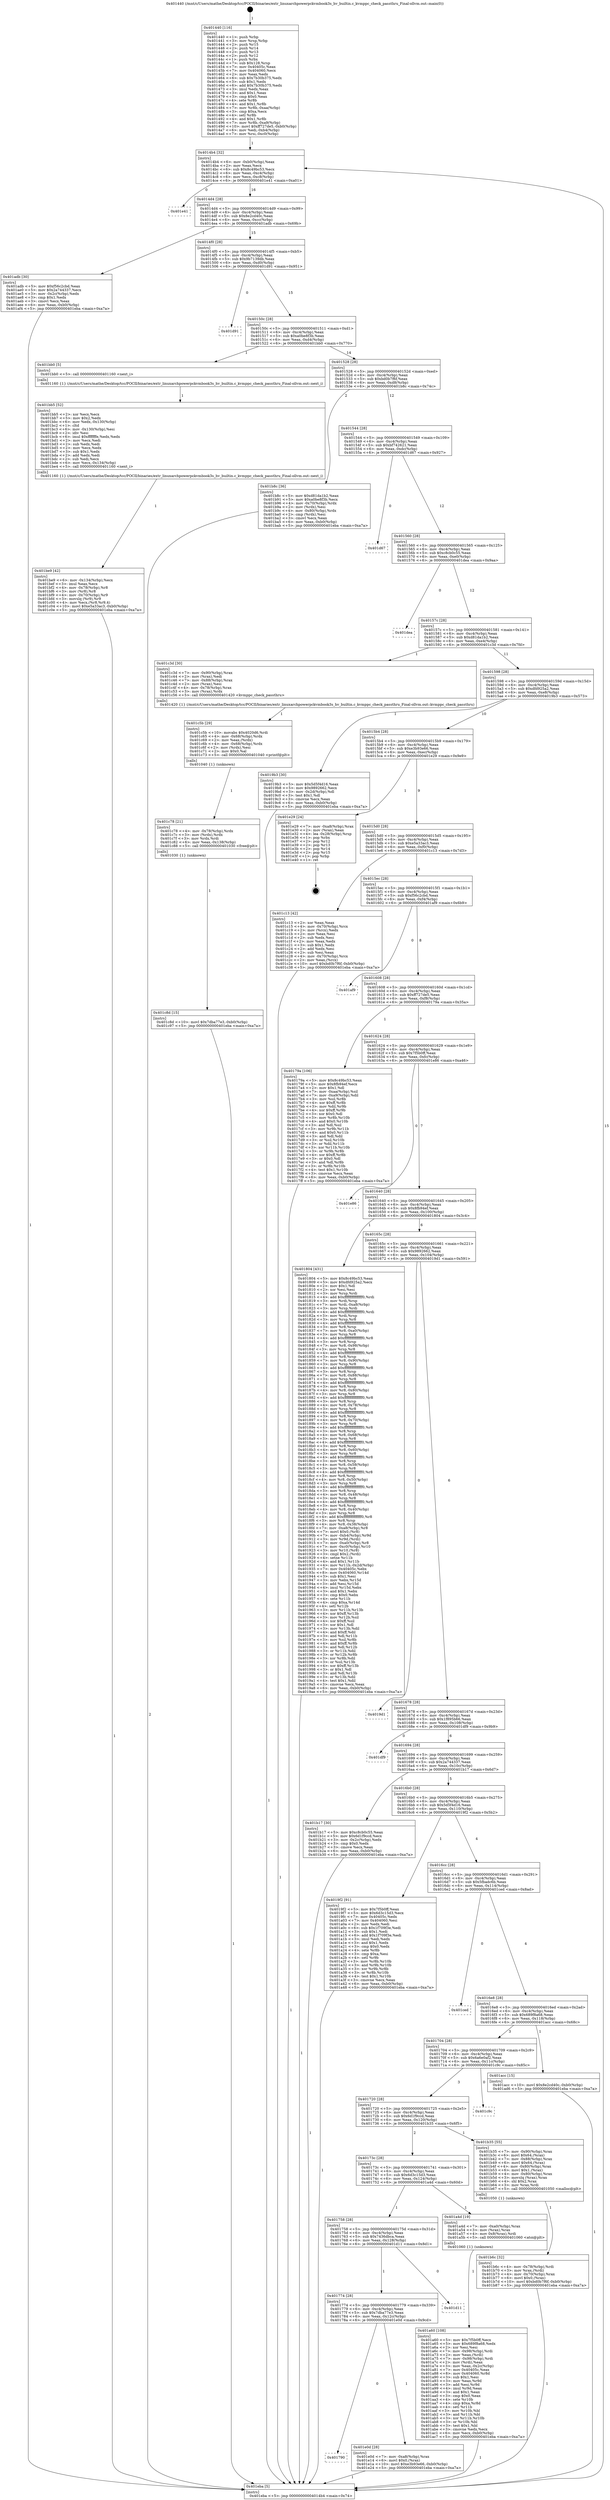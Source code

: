 digraph "0x401440" {
  label = "0x401440 (/mnt/c/Users/mathe/Desktop/tcc/POCII/binaries/extr_linuxarchpowerpckvmbook3s_hv_builtin.c_kvmppc_check_passthru_Final-ollvm.out::main(0))"
  labelloc = "t"
  node[shape=record]

  Entry [label="",width=0.3,height=0.3,shape=circle,fillcolor=black,style=filled]
  "0x4014b4" [label="{
     0x4014b4 [32]\l
     | [instrs]\l
     &nbsp;&nbsp;0x4014b4 \<+6\>: mov -0xb0(%rbp),%eax\l
     &nbsp;&nbsp;0x4014ba \<+2\>: mov %eax,%ecx\l
     &nbsp;&nbsp;0x4014bc \<+6\>: sub $0x8c49bc53,%ecx\l
     &nbsp;&nbsp;0x4014c2 \<+6\>: mov %eax,-0xc4(%rbp)\l
     &nbsp;&nbsp;0x4014c8 \<+6\>: mov %ecx,-0xc8(%rbp)\l
     &nbsp;&nbsp;0x4014ce \<+6\>: je 0000000000401e41 \<main+0xa01\>\l
  }"]
  "0x401e41" [label="{
     0x401e41\l
  }", style=dashed]
  "0x4014d4" [label="{
     0x4014d4 [28]\l
     | [instrs]\l
     &nbsp;&nbsp;0x4014d4 \<+5\>: jmp 00000000004014d9 \<main+0x99\>\l
     &nbsp;&nbsp;0x4014d9 \<+6\>: mov -0xc4(%rbp),%eax\l
     &nbsp;&nbsp;0x4014df \<+5\>: sub $0x8e2cd40c,%eax\l
     &nbsp;&nbsp;0x4014e4 \<+6\>: mov %eax,-0xcc(%rbp)\l
     &nbsp;&nbsp;0x4014ea \<+6\>: je 0000000000401adb \<main+0x69b\>\l
  }"]
  Exit [label="",width=0.3,height=0.3,shape=circle,fillcolor=black,style=filled,peripheries=2]
  "0x401adb" [label="{
     0x401adb [30]\l
     | [instrs]\l
     &nbsp;&nbsp;0x401adb \<+5\>: mov $0xf56c2cbd,%eax\l
     &nbsp;&nbsp;0x401ae0 \<+5\>: mov $0x2a744337,%ecx\l
     &nbsp;&nbsp;0x401ae5 \<+3\>: mov -0x2c(%rbp),%edx\l
     &nbsp;&nbsp;0x401ae8 \<+3\>: cmp $0x1,%edx\l
     &nbsp;&nbsp;0x401aeb \<+3\>: cmovl %ecx,%eax\l
     &nbsp;&nbsp;0x401aee \<+6\>: mov %eax,-0xb0(%rbp)\l
     &nbsp;&nbsp;0x401af4 \<+5\>: jmp 0000000000401eba \<main+0xa7a\>\l
  }"]
  "0x4014f0" [label="{
     0x4014f0 [28]\l
     | [instrs]\l
     &nbsp;&nbsp;0x4014f0 \<+5\>: jmp 00000000004014f5 \<main+0xb5\>\l
     &nbsp;&nbsp;0x4014f5 \<+6\>: mov -0xc4(%rbp),%eax\l
     &nbsp;&nbsp;0x4014fb \<+5\>: sub $0x9b7139db,%eax\l
     &nbsp;&nbsp;0x401500 \<+6\>: mov %eax,-0xd0(%rbp)\l
     &nbsp;&nbsp;0x401506 \<+6\>: je 0000000000401d91 \<main+0x951\>\l
  }"]
  "0x401790" [label="{
     0x401790\l
  }", style=dashed]
  "0x401d91" [label="{
     0x401d91\l
  }", style=dashed]
  "0x40150c" [label="{
     0x40150c [28]\l
     | [instrs]\l
     &nbsp;&nbsp;0x40150c \<+5\>: jmp 0000000000401511 \<main+0xd1\>\l
     &nbsp;&nbsp;0x401511 \<+6\>: mov -0xc4(%rbp),%eax\l
     &nbsp;&nbsp;0x401517 \<+5\>: sub $0xa0be8f3b,%eax\l
     &nbsp;&nbsp;0x40151c \<+6\>: mov %eax,-0xd4(%rbp)\l
     &nbsp;&nbsp;0x401522 \<+6\>: je 0000000000401bb0 \<main+0x770\>\l
  }"]
  "0x401e0d" [label="{
     0x401e0d [28]\l
     | [instrs]\l
     &nbsp;&nbsp;0x401e0d \<+7\>: mov -0xa8(%rbp),%rax\l
     &nbsp;&nbsp;0x401e14 \<+6\>: movl $0x0,(%rax)\l
     &nbsp;&nbsp;0x401e1a \<+10\>: movl $0xe3b93e66,-0xb0(%rbp)\l
     &nbsp;&nbsp;0x401e24 \<+5\>: jmp 0000000000401eba \<main+0xa7a\>\l
  }"]
  "0x401bb0" [label="{
     0x401bb0 [5]\l
     | [instrs]\l
     &nbsp;&nbsp;0x401bb0 \<+5\>: call 0000000000401160 \<next_i\>\l
     | [calls]\l
     &nbsp;&nbsp;0x401160 \{1\} (/mnt/c/Users/mathe/Desktop/tcc/POCII/binaries/extr_linuxarchpowerpckvmbook3s_hv_builtin.c_kvmppc_check_passthru_Final-ollvm.out::next_i)\l
  }"]
  "0x401528" [label="{
     0x401528 [28]\l
     | [instrs]\l
     &nbsp;&nbsp;0x401528 \<+5\>: jmp 000000000040152d \<main+0xed\>\l
     &nbsp;&nbsp;0x40152d \<+6\>: mov -0xc4(%rbp),%eax\l
     &nbsp;&nbsp;0x401533 \<+5\>: sub $0xbd0b7f6f,%eax\l
     &nbsp;&nbsp;0x401538 \<+6\>: mov %eax,-0xd8(%rbp)\l
     &nbsp;&nbsp;0x40153e \<+6\>: je 0000000000401b8c \<main+0x74c\>\l
  }"]
  "0x401774" [label="{
     0x401774 [28]\l
     | [instrs]\l
     &nbsp;&nbsp;0x401774 \<+5\>: jmp 0000000000401779 \<main+0x339\>\l
     &nbsp;&nbsp;0x401779 \<+6\>: mov -0xc4(%rbp),%eax\l
     &nbsp;&nbsp;0x40177f \<+5\>: sub $0x7dba77e3,%eax\l
     &nbsp;&nbsp;0x401784 \<+6\>: mov %eax,-0x12c(%rbp)\l
     &nbsp;&nbsp;0x40178a \<+6\>: je 0000000000401e0d \<main+0x9cd\>\l
  }"]
  "0x401b8c" [label="{
     0x401b8c [36]\l
     | [instrs]\l
     &nbsp;&nbsp;0x401b8c \<+5\>: mov $0xd81da1b2,%eax\l
     &nbsp;&nbsp;0x401b91 \<+5\>: mov $0xa0be8f3b,%ecx\l
     &nbsp;&nbsp;0x401b96 \<+4\>: mov -0x70(%rbp),%rdx\l
     &nbsp;&nbsp;0x401b9a \<+2\>: mov (%rdx),%esi\l
     &nbsp;&nbsp;0x401b9c \<+4\>: mov -0x80(%rbp),%rdx\l
     &nbsp;&nbsp;0x401ba0 \<+2\>: cmp (%rdx),%esi\l
     &nbsp;&nbsp;0x401ba2 \<+3\>: cmovl %ecx,%eax\l
     &nbsp;&nbsp;0x401ba5 \<+6\>: mov %eax,-0xb0(%rbp)\l
     &nbsp;&nbsp;0x401bab \<+5\>: jmp 0000000000401eba \<main+0xa7a\>\l
  }"]
  "0x401544" [label="{
     0x401544 [28]\l
     | [instrs]\l
     &nbsp;&nbsp;0x401544 \<+5\>: jmp 0000000000401549 \<main+0x109\>\l
     &nbsp;&nbsp;0x401549 \<+6\>: mov -0xc4(%rbp),%eax\l
     &nbsp;&nbsp;0x40154f \<+5\>: sub $0xbf742621,%eax\l
     &nbsp;&nbsp;0x401554 \<+6\>: mov %eax,-0xdc(%rbp)\l
     &nbsp;&nbsp;0x40155a \<+6\>: je 0000000000401d67 \<main+0x927\>\l
  }"]
  "0x401d11" [label="{
     0x401d11\l
  }", style=dashed]
  "0x401d67" [label="{
     0x401d67\l
  }", style=dashed]
  "0x401560" [label="{
     0x401560 [28]\l
     | [instrs]\l
     &nbsp;&nbsp;0x401560 \<+5\>: jmp 0000000000401565 \<main+0x125\>\l
     &nbsp;&nbsp;0x401565 \<+6\>: mov -0xc4(%rbp),%eax\l
     &nbsp;&nbsp;0x40156b \<+5\>: sub $0xc8cb0c55,%eax\l
     &nbsp;&nbsp;0x401570 \<+6\>: mov %eax,-0xe0(%rbp)\l
     &nbsp;&nbsp;0x401576 \<+6\>: je 0000000000401dea \<main+0x9aa\>\l
  }"]
  "0x401c8d" [label="{
     0x401c8d [15]\l
     | [instrs]\l
     &nbsp;&nbsp;0x401c8d \<+10\>: movl $0x7dba77e3,-0xb0(%rbp)\l
     &nbsp;&nbsp;0x401c97 \<+5\>: jmp 0000000000401eba \<main+0xa7a\>\l
  }"]
  "0x401dea" [label="{
     0x401dea\l
  }", style=dashed]
  "0x40157c" [label="{
     0x40157c [28]\l
     | [instrs]\l
     &nbsp;&nbsp;0x40157c \<+5\>: jmp 0000000000401581 \<main+0x141\>\l
     &nbsp;&nbsp;0x401581 \<+6\>: mov -0xc4(%rbp),%eax\l
     &nbsp;&nbsp;0x401587 \<+5\>: sub $0xd81da1b2,%eax\l
     &nbsp;&nbsp;0x40158c \<+6\>: mov %eax,-0xe4(%rbp)\l
     &nbsp;&nbsp;0x401592 \<+6\>: je 0000000000401c3d \<main+0x7fd\>\l
  }"]
  "0x401c78" [label="{
     0x401c78 [21]\l
     | [instrs]\l
     &nbsp;&nbsp;0x401c78 \<+4\>: mov -0x78(%rbp),%rdx\l
     &nbsp;&nbsp;0x401c7c \<+3\>: mov (%rdx),%rdx\l
     &nbsp;&nbsp;0x401c7f \<+3\>: mov %rdx,%rdi\l
     &nbsp;&nbsp;0x401c82 \<+6\>: mov %eax,-0x138(%rbp)\l
     &nbsp;&nbsp;0x401c88 \<+5\>: call 0000000000401030 \<free@plt\>\l
     | [calls]\l
     &nbsp;&nbsp;0x401030 \{1\} (unknown)\l
  }"]
  "0x401c3d" [label="{
     0x401c3d [30]\l
     | [instrs]\l
     &nbsp;&nbsp;0x401c3d \<+7\>: mov -0x90(%rbp),%rax\l
     &nbsp;&nbsp;0x401c44 \<+2\>: mov (%rax),%edi\l
     &nbsp;&nbsp;0x401c46 \<+7\>: mov -0x88(%rbp),%rax\l
     &nbsp;&nbsp;0x401c4d \<+2\>: mov (%rax),%esi\l
     &nbsp;&nbsp;0x401c4f \<+4\>: mov -0x78(%rbp),%rax\l
     &nbsp;&nbsp;0x401c53 \<+3\>: mov (%rax),%rdx\l
     &nbsp;&nbsp;0x401c56 \<+5\>: call 0000000000401420 \<kvmppc_check_passthru\>\l
     | [calls]\l
     &nbsp;&nbsp;0x401420 \{1\} (/mnt/c/Users/mathe/Desktop/tcc/POCII/binaries/extr_linuxarchpowerpckvmbook3s_hv_builtin.c_kvmppc_check_passthru_Final-ollvm.out::kvmppc_check_passthru)\l
  }"]
  "0x401598" [label="{
     0x401598 [28]\l
     | [instrs]\l
     &nbsp;&nbsp;0x401598 \<+5\>: jmp 000000000040159d \<main+0x15d\>\l
     &nbsp;&nbsp;0x40159d \<+6\>: mov -0xc4(%rbp),%eax\l
     &nbsp;&nbsp;0x4015a3 \<+5\>: sub $0xdfd925a2,%eax\l
     &nbsp;&nbsp;0x4015a8 \<+6\>: mov %eax,-0xe8(%rbp)\l
     &nbsp;&nbsp;0x4015ae \<+6\>: je 00000000004019b3 \<main+0x573\>\l
  }"]
  "0x401c5b" [label="{
     0x401c5b [29]\l
     | [instrs]\l
     &nbsp;&nbsp;0x401c5b \<+10\>: movabs $0x4020d6,%rdi\l
     &nbsp;&nbsp;0x401c65 \<+4\>: mov -0x68(%rbp),%rdx\l
     &nbsp;&nbsp;0x401c69 \<+2\>: mov %eax,(%rdx)\l
     &nbsp;&nbsp;0x401c6b \<+4\>: mov -0x68(%rbp),%rdx\l
     &nbsp;&nbsp;0x401c6f \<+2\>: mov (%rdx),%esi\l
     &nbsp;&nbsp;0x401c71 \<+2\>: mov $0x0,%al\l
     &nbsp;&nbsp;0x401c73 \<+5\>: call 0000000000401040 \<printf@plt\>\l
     | [calls]\l
     &nbsp;&nbsp;0x401040 \{1\} (unknown)\l
  }"]
  "0x4019b3" [label="{
     0x4019b3 [30]\l
     | [instrs]\l
     &nbsp;&nbsp;0x4019b3 \<+5\>: mov $0x5d5f4d16,%eax\l
     &nbsp;&nbsp;0x4019b8 \<+5\>: mov $0x9892662,%ecx\l
     &nbsp;&nbsp;0x4019bd \<+3\>: mov -0x2d(%rbp),%dl\l
     &nbsp;&nbsp;0x4019c0 \<+3\>: test $0x1,%dl\l
     &nbsp;&nbsp;0x4019c3 \<+3\>: cmovne %ecx,%eax\l
     &nbsp;&nbsp;0x4019c6 \<+6\>: mov %eax,-0xb0(%rbp)\l
     &nbsp;&nbsp;0x4019cc \<+5\>: jmp 0000000000401eba \<main+0xa7a\>\l
  }"]
  "0x4015b4" [label="{
     0x4015b4 [28]\l
     | [instrs]\l
     &nbsp;&nbsp;0x4015b4 \<+5\>: jmp 00000000004015b9 \<main+0x179\>\l
     &nbsp;&nbsp;0x4015b9 \<+6\>: mov -0xc4(%rbp),%eax\l
     &nbsp;&nbsp;0x4015bf \<+5\>: sub $0xe3b93e66,%eax\l
     &nbsp;&nbsp;0x4015c4 \<+6\>: mov %eax,-0xec(%rbp)\l
     &nbsp;&nbsp;0x4015ca \<+6\>: je 0000000000401e29 \<main+0x9e9\>\l
  }"]
  "0x401be9" [label="{
     0x401be9 [42]\l
     | [instrs]\l
     &nbsp;&nbsp;0x401be9 \<+6\>: mov -0x134(%rbp),%ecx\l
     &nbsp;&nbsp;0x401bef \<+3\>: imul %eax,%ecx\l
     &nbsp;&nbsp;0x401bf2 \<+4\>: mov -0x78(%rbp),%r8\l
     &nbsp;&nbsp;0x401bf6 \<+3\>: mov (%r8),%r8\l
     &nbsp;&nbsp;0x401bf9 \<+4\>: mov -0x70(%rbp),%r9\l
     &nbsp;&nbsp;0x401bfd \<+3\>: movslq (%r9),%r9\l
     &nbsp;&nbsp;0x401c00 \<+4\>: mov %ecx,(%r8,%r9,4)\l
     &nbsp;&nbsp;0x401c04 \<+10\>: movl $0xe5a33ac3,-0xb0(%rbp)\l
     &nbsp;&nbsp;0x401c0e \<+5\>: jmp 0000000000401eba \<main+0xa7a\>\l
  }"]
  "0x401e29" [label="{
     0x401e29 [24]\l
     | [instrs]\l
     &nbsp;&nbsp;0x401e29 \<+7\>: mov -0xa8(%rbp),%rax\l
     &nbsp;&nbsp;0x401e30 \<+2\>: mov (%rax),%eax\l
     &nbsp;&nbsp;0x401e32 \<+4\>: lea -0x28(%rbp),%rsp\l
     &nbsp;&nbsp;0x401e36 \<+1\>: pop %rbx\l
     &nbsp;&nbsp;0x401e37 \<+2\>: pop %r12\l
     &nbsp;&nbsp;0x401e39 \<+2\>: pop %r13\l
     &nbsp;&nbsp;0x401e3b \<+2\>: pop %r14\l
     &nbsp;&nbsp;0x401e3d \<+2\>: pop %r15\l
     &nbsp;&nbsp;0x401e3f \<+1\>: pop %rbp\l
     &nbsp;&nbsp;0x401e40 \<+1\>: ret\l
  }"]
  "0x4015d0" [label="{
     0x4015d0 [28]\l
     | [instrs]\l
     &nbsp;&nbsp;0x4015d0 \<+5\>: jmp 00000000004015d5 \<main+0x195\>\l
     &nbsp;&nbsp;0x4015d5 \<+6\>: mov -0xc4(%rbp),%eax\l
     &nbsp;&nbsp;0x4015db \<+5\>: sub $0xe5a33ac3,%eax\l
     &nbsp;&nbsp;0x4015e0 \<+6\>: mov %eax,-0xf0(%rbp)\l
     &nbsp;&nbsp;0x4015e6 \<+6\>: je 0000000000401c13 \<main+0x7d3\>\l
  }"]
  "0x401bb5" [label="{
     0x401bb5 [52]\l
     | [instrs]\l
     &nbsp;&nbsp;0x401bb5 \<+2\>: xor %ecx,%ecx\l
     &nbsp;&nbsp;0x401bb7 \<+5\>: mov $0x2,%edx\l
     &nbsp;&nbsp;0x401bbc \<+6\>: mov %edx,-0x130(%rbp)\l
     &nbsp;&nbsp;0x401bc2 \<+1\>: cltd\l
     &nbsp;&nbsp;0x401bc3 \<+6\>: mov -0x130(%rbp),%esi\l
     &nbsp;&nbsp;0x401bc9 \<+2\>: idiv %esi\l
     &nbsp;&nbsp;0x401bcb \<+6\>: imul $0xfffffffe,%edx,%edx\l
     &nbsp;&nbsp;0x401bd1 \<+2\>: mov %ecx,%edi\l
     &nbsp;&nbsp;0x401bd3 \<+2\>: sub %edx,%edi\l
     &nbsp;&nbsp;0x401bd5 \<+2\>: mov %ecx,%edx\l
     &nbsp;&nbsp;0x401bd7 \<+3\>: sub $0x1,%edx\l
     &nbsp;&nbsp;0x401bda \<+2\>: add %edx,%edi\l
     &nbsp;&nbsp;0x401bdc \<+2\>: sub %edi,%ecx\l
     &nbsp;&nbsp;0x401bde \<+6\>: mov %ecx,-0x134(%rbp)\l
     &nbsp;&nbsp;0x401be4 \<+5\>: call 0000000000401160 \<next_i\>\l
     | [calls]\l
     &nbsp;&nbsp;0x401160 \{1\} (/mnt/c/Users/mathe/Desktop/tcc/POCII/binaries/extr_linuxarchpowerpckvmbook3s_hv_builtin.c_kvmppc_check_passthru_Final-ollvm.out::next_i)\l
  }"]
  "0x401c13" [label="{
     0x401c13 [42]\l
     | [instrs]\l
     &nbsp;&nbsp;0x401c13 \<+2\>: xor %eax,%eax\l
     &nbsp;&nbsp;0x401c15 \<+4\>: mov -0x70(%rbp),%rcx\l
     &nbsp;&nbsp;0x401c19 \<+2\>: mov (%rcx),%edx\l
     &nbsp;&nbsp;0x401c1b \<+2\>: mov %eax,%esi\l
     &nbsp;&nbsp;0x401c1d \<+2\>: sub %edx,%esi\l
     &nbsp;&nbsp;0x401c1f \<+2\>: mov %eax,%edx\l
     &nbsp;&nbsp;0x401c21 \<+3\>: sub $0x1,%edx\l
     &nbsp;&nbsp;0x401c24 \<+2\>: add %edx,%esi\l
     &nbsp;&nbsp;0x401c26 \<+2\>: sub %esi,%eax\l
     &nbsp;&nbsp;0x401c28 \<+4\>: mov -0x70(%rbp),%rcx\l
     &nbsp;&nbsp;0x401c2c \<+2\>: mov %eax,(%rcx)\l
     &nbsp;&nbsp;0x401c2e \<+10\>: movl $0xbd0b7f6f,-0xb0(%rbp)\l
     &nbsp;&nbsp;0x401c38 \<+5\>: jmp 0000000000401eba \<main+0xa7a\>\l
  }"]
  "0x4015ec" [label="{
     0x4015ec [28]\l
     | [instrs]\l
     &nbsp;&nbsp;0x4015ec \<+5\>: jmp 00000000004015f1 \<main+0x1b1\>\l
     &nbsp;&nbsp;0x4015f1 \<+6\>: mov -0xc4(%rbp),%eax\l
     &nbsp;&nbsp;0x4015f7 \<+5\>: sub $0xf56c2cbd,%eax\l
     &nbsp;&nbsp;0x4015fc \<+6\>: mov %eax,-0xf4(%rbp)\l
     &nbsp;&nbsp;0x401602 \<+6\>: je 0000000000401af9 \<main+0x6b9\>\l
  }"]
  "0x401b6c" [label="{
     0x401b6c [32]\l
     | [instrs]\l
     &nbsp;&nbsp;0x401b6c \<+4\>: mov -0x78(%rbp),%rdi\l
     &nbsp;&nbsp;0x401b70 \<+3\>: mov %rax,(%rdi)\l
     &nbsp;&nbsp;0x401b73 \<+4\>: mov -0x70(%rbp),%rax\l
     &nbsp;&nbsp;0x401b77 \<+6\>: movl $0x0,(%rax)\l
     &nbsp;&nbsp;0x401b7d \<+10\>: movl $0xbd0b7f6f,-0xb0(%rbp)\l
     &nbsp;&nbsp;0x401b87 \<+5\>: jmp 0000000000401eba \<main+0xa7a\>\l
  }"]
  "0x401af9" [label="{
     0x401af9\l
  }", style=dashed]
  "0x401608" [label="{
     0x401608 [28]\l
     | [instrs]\l
     &nbsp;&nbsp;0x401608 \<+5\>: jmp 000000000040160d \<main+0x1cd\>\l
     &nbsp;&nbsp;0x40160d \<+6\>: mov -0xc4(%rbp),%eax\l
     &nbsp;&nbsp;0x401613 \<+5\>: sub $0xff727de5,%eax\l
     &nbsp;&nbsp;0x401618 \<+6\>: mov %eax,-0xf8(%rbp)\l
     &nbsp;&nbsp;0x40161e \<+6\>: je 000000000040179a \<main+0x35a\>\l
  }"]
  "0x401a60" [label="{
     0x401a60 [108]\l
     | [instrs]\l
     &nbsp;&nbsp;0x401a60 \<+5\>: mov $0x7f5b0ff,%ecx\l
     &nbsp;&nbsp;0x401a65 \<+5\>: mov $0x689f8a68,%edx\l
     &nbsp;&nbsp;0x401a6a \<+2\>: xor %esi,%esi\l
     &nbsp;&nbsp;0x401a6c \<+7\>: mov -0x98(%rbp),%rdi\l
     &nbsp;&nbsp;0x401a73 \<+2\>: mov %eax,(%rdi)\l
     &nbsp;&nbsp;0x401a75 \<+7\>: mov -0x98(%rbp),%rdi\l
     &nbsp;&nbsp;0x401a7c \<+2\>: mov (%rdi),%eax\l
     &nbsp;&nbsp;0x401a7e \<+3\>: mov %eax,-0x2c(%rbp)\l
     &nbsp;&nbsp;0x401a81 \<+7\>: mov 0x40405c,%eax\l
     &nbsp;&nbsp;0x401a88 \<+8\>: mov 0x404060,%r8d\l
     &nbsp;&nbsp;0x401a90 \<+3\>: sub $0x1,%esi\l
     &nbsp;&nbsp;0x401a93 \<+3\>: mov %eax,%r9d\l
     &nbsp;&nbsp;0x401a96 \<+3\>: add %esi,%r9d\l
     &nbsp;&nbsp;0x401a99 \<+4\>: imul %r9d,%eax\l
     &nbsp;&nbsp;0x401a9d \<+3\>: and $0x1,%eax\l
     &nbsp;&nbsp;0x401aa0 \<+3\>: cmp $0x0,%eax\l
     &nbsp;&nbsp;0x401aa3 \<+4\>: sete %r10b\l
     &nbsp;&nbsp;0x401aa7 \<+4\>: cmp $0xa,%r8d\l
     &nbsp;&nbsp;0x401aab \<+4\>: setl %r11b\l
     &nbsp;&nbsp;0x401aaf \<+3\>: mov %r10b,%bl\l
     &nbsp;&nbsp;0x401ab2 \<+3\>: and %r11b,%bl\l
     &nbsp;&nbsp;0x401ab5 \<+3\>: xor %r11b,%r10b\l
     &nbsp;&nbsp;0x401ab8 \<+3\>: or %r10b,%bl\l
     &nbsp;&nbsp;0x401abb \<+3\>: test $0x1,%bl\l
     &nbsp;&nbsp;0x401abe \<+3\>: cmovne %edx,%ecx\l
     &nbsp;&nbsp;0x401ac1 \<+6\>: mov %ecx,-0xb0(%rbp)\l
     &nbsp;&nbsp;0x401ac7 \<+5\>: jmp 0000000000401eba \<main+0xa7a\>\l
  }"]
  "0x40179a" [label="{
     0x40179a [106]\l
     | [instrs]\l
     &nbsp;&nbsp;0x40179a \<+5\>: mov $0x8c49bc53,%eax\l
     &nbsp;&nbsp;0x40179f \<+5\>: mov $0x8fb94ef,%ecx\l
     &nbsp;&nbsp;0x4017a4 \<+2\>: mov $0x1,%dl\l
     &nbsp;&nbsp;0x4017a6 \<+7\>: mov -0xaa(%rbp),%sil\l
     &nbsp;&nbsp;0x4017ad \<+7\>: mov -0xa9(%rbp),%dil\l
     &nbsp;&nbsp;0x4017b4 \<+3\>: mov %sil,%r8b\l
     &nbsp;&nbsp;0x4017b7 \<+4\>: xor $0xff,%r8b\l
     &nbsp;&nbsp;0x4017bb \<+3\>: mov %dil,%r9b\l
     &nbsp;&nbsp;0x4017be \<+4\>: xor $0xff,%r9b\l
     &nbsp;&nbsp;0x4017c2 \<+3\>: xor $0x0,%dl\l
     &nbsp;&nbsp;0x4017c5 \<+3\>: mov %r8b,%r10b\l
     &nbsp;&nbsp;0x4017c8 \<+4\>: and $0x0,%r10b\l
     &nbsp;&nbsp;0x4017cc \<+3\>: and %dl,%sil\l
     &nbsp;&nbsp;0x4017cf \<+3\>: mov %r9b,%r11b\l
     &nbsp;&nbsp;0x4017d2 \<+4\>: and $0x0,%r11b\l
     &nbsp;&nbsp;0x4017d6 \<+3\>: and %dl,%dil\l
     &nbsp;&nbsp;0x4017d9 \<+3\>: or %sil,%r10b\l
     &nbsp;&nbsp;0x4017dc \<+3\>: or %dil,%r11b\l
     &nbsp;&nbsp;0x4017df \<+3\>: xor %r11b,%r10b\l
     &nbsp;&nbsp;0x4017e2 \<+3\>: or %r9b,%r8b\l
     &nbsp;&nbsp;0x4017e5 \<+4\>: xor $0xff,%r8b\l
     &nbsp;&nbsp;0x4017e9 \<+3\>: or $0x0,%dl\l
     &nbsp;&nbsp;0x4017ec \<+3\>: and %dl,%r8b\l
     &nbsp;&nbsp;0x4017ef \<+3\>: or %r8b,%r10b\l
     &nbsp;&nbsp;0x4017f2 \<+4\>: test $0x1,%r10b\l
     &nbsp;&nbsp;0x4017f6 \<+3\>: cmovne %ecx,%eax\l
     &nbsp;&nbsp;0x4017f9 \<+6\>: mov %eax,-0xb0(%rbp)\l
     &nbsp;&nbsp;0x4017ff \<+5\>: jmp 0000000000401eba \<main+0xa7a\>\l
  }"]
  "0x401624" [label="{
     0x401624 [28]\l
     | [instrs]\l
     &nbsp;&nbsp;0x401624 \<+5\>: jmp 0000000000401629 \<main+0x1e9\>\l
     &nbsp;&nbsp;0x401629 \<+6\>: mov -0xc4(%rbp),%eax\l
     &nbsp;&nbsp;0x40162f \<+5\>: sub $0x7f5b0ff,%eax\l
     &nbsp;&nbsp;0x401634 \<+6\>: mov %eax,-0xfc(%rbp)\l
     &nbsp;&nbsp;0x40163a \<+6\>: je 0000000000401e86 \<main+0xa46\>\l
  }"]
  "0x401eba" [label="{
     0x401eba [5]\l
     | [instrs]\l
     &nbsp;&nbsp;0x401eba \<+5\>: jmp 00000000004014b4 \<main+0x74\>\l
  }"]
  "0x401440" [label="{
     0x401440 [116]\l
     | [instrs]\l
     &nbsp;&nbsp;0x401440 \<+1\>: push %rbp\l
     &nbsp;&nbsp;0x401441 \<+3\>: mov %rsp,%rbp\l
     &nbsp;&nbsp;0x401444 \<+2\>: push %r15\l
     &nbsp;&nbsp;0x401446 \<+2\>: push %r14\l
     &nbsp;&nbsp;0x401448 \<+2\>: push %r13\l
     &nbsp;&nbsp;0x40144a \<+2\>: push %r12\l
     &nbsp;&nbsp;0x40144c \<+1\>: push %rbx\l
     &nbsp;&nbsp;0x40144d \<+7\>: sub $0x128,%rsp\l
     &nbsp;&nbsp;0x401454 \<+7\>: mov 0x40405c,%eax\l
     &nbsp;&nbsp;0x40145b \<+7\>: mov 0x404060,%ecx\l
     &nbsp;&nbsp;0x401462 \<+2\>: mov %eax,%edx\l
     &nbsp;&nbsp;0x401464 \<+6\>: sub $0x7b30b375,%edx\l
     &nbsp;&nbsp;0x40146a \<+3\>: sub $0x1,%edx\l
     &nbsp;&nbsp;0x40146d \<+6\>: add $0x7b30b375,%edx\l
     &nbsp;&nbsp;0x401473 \<+3\>: imul %edx,%eax\l
     &nbsp;&nbsp;0x401476 \<+3\>: and $0x1,%eax\l
     &nbsp;&nbsp;0x401479 \<+3\>: cmp $0x0,%eax\l
     &nbsp;&nbsp;0x40147c \<+4\>: sete %r8b\l
     &nbsp;&nbsp;0x401480 \<+4\>: and $0x1,%r8b\l
     &nbsp;&nbsp;0x401484 \<+7\>: mov %r8b,-0xaa(%rbp)\l
     &nbsp;&nbsp;0x40148b \<+3\>: cmp $0xa,%ecx\l
     &nbsp;&nbsp;0x40148e \<+4\>: setl %r8b\l
     &nbsp;&nbsp;0x401492 \<+4\>: and $0x1,%r8b\l
     &nbsp;&nbsp;0x401496 \<+7\>: mov %r8b,-0xa9(%rbp)\l
     &nbsp;&nbsp;0x40149d \<+10\>: movl $0xff727de5,-0xb0(%rbp)\l
     &nbsp;&nbsp;0x4014a7 \<+6\>: mov %edi,-0xb4(%rbp)\l
     &nbsp;&nbsp;0x4014ad \<+7\>: mov %rsi,-0xc0(%rbp)\l
  }"]
  "0x401758" [label="{
     0x401758 [28]\l
     | [instrs]\l
     &nbsp;&nbsp;0x401758 \<+5\>: jmp 000000000040175d \<main+0x31d\>\l
     &nbsp;&nbsp;0x40175d \<+6\>: mov -0xc4(%rbp),%eax\l
     &nbsp;&nbsp;0x401763 \<+5\>: sub $0x7436dbca,%eax\l
     &nbsp;&nbsp;0x401768 \<+6\>: mov %eax,-0x128(%rbp)\l
     &nbsp;&nbsp;0x40176e \<+6\>: je 0000000000401d11 \<main+0x8d1\>\l
  }"]
  "0x401e86" [label="{
     0x401e86\l
  }", style=dashed]
  "0x401640" [label="{
     0x401640 [28]\l
     | [instrs]\l
     &nbsp;&nbsp;0x401640 \<+5\>: jmp 0000000000401645 \<main+0x205\>\l
     &nbsp;&nbsp;0x401645 \<+6\>: mov -0xc4(%rbp),%eax\l
     &nbsp;&nbsp;0x40164b \<+5\>: sub $0x8fb94ef,%eax\l
     &nbsp;&nbsp;0x401650 \<+6\>: mov %eax,-0x100(%rbp)\l
     &nbsp;&nbsp;0x401656 \<+6\>: je 0000000000401804 \<main+0x3c4\>\l
  }"]
  "0x401a4d" [label="{
     0x401a4d [19]\l
     | [instrs]\l
     &nbsp;&nbsp;0x401a4d \<+7\>: mov -0xa0(%rbp),%rax\l
     &nbsp;&nbsp;0x401a54 \<+3\>: mov (%rax),%rax\l
     &nbsp;&nbsp;0x401a57 \<+4\>: mov 0x8(%rax),%rdi\l
     &nbsp;&nbsp;0x401a5b \<+5\>: call 0000000000401060 \<atoi@plt\>\l
     | [calls]\l
     &nbsp;&nbsp;0x401060 \{1\} (unknown)\l
  }"]
  "0x401804" [label="{
     0x401804 [431]\l
     | [instrs]\l
     &nbsp;&nbsp;0x401804 \<+5\>: mov $0x8c49bc53,%eax\l
     &nbsp;&nbsp;0x401809 \<+5\>: mov $0xdfd925a2,%ecx\l
     &nbsp;&nbsp;0x40180e \<+2\>: mov $0x1,%dl\l
     &nbsp;&nbsp;0x401810 \<+2\>: xor %esi,%esi\l
     &nbsp;&nbsp;0x401812 \<+3\>: mov %rsp,%rdi\l
     &nbsp;&nbsp;0x401815 \<+4\>: add $0xfffffffffffffff0,%rdi\l
     &nbsp;&nbsp;0x401819 \<+3\>: mov %rdi,%rsp\l
     &nbsp;&nbsp;0x40181c \<+7\>: mov %rdi,-0xa8(%rbp)\l
     &nbsp;&nbsp;0x401823 \<+3\>: mov %rsp,%rdi\l
     &nbsp;&nbsp;0x401826 \<+4\>: add $0xfffffffffffffff0,%rdi\l
     &nbsp;&nbsp;0x40182a \<+3\>: mov %rdi,%rsp\l
     &nbsp;&nbsp;0x40182d \<+3\>: mov %rsp,%r8\l
     &nbsp;&nbsp;0x401830 \<+4\>: add $0xfffffffffffffff0,%r8\l
     &nbsp;&nbsp;0x401834 \<+3\>: mov %r8,%rsp\l
     &nbsp;&nbsp;0x401837 \<+7\>: mov %r8,-0xa0(%rbp)\l
     &nbsp;&nbsp;0x40183e \<+3\>: mov %rsp,%r8\l
     &nbsp;&nbsp;0x401841 \<+4\>: add $0xfffffffffffffff0,%r8\l
     &nbsp;&nbsp;0x401845 \<+3\>: mov %r8,%rsp\l
     &nbsp;&nbsp;0x401848 \<+7\>: mov %r8,-0x98(%rbp)\l
     &nbsp;&nbsp;0x40184f \<+3\>: mov %rsp,%r8\l
     &nbsp;&nbsp;0x401852 \<+4\>: add $0xfffffffffffffff0,%r8\l
     &nbsp;&nbsp;0x401856 \<+3\>: mov %r8,%rsp\l
     &nbsp;&nbsp;0x401859 \<+7\>: mov %r8,-0x90(%rbp)\l
     &nbsp;&nbsp;0x401860 \<+3\>: mov %rsp,%r8\l
     &nbsp;&nbsp;0x401863 \<+4\>: add $0xfffffffffffffff0,%r8\l
     &nbsp;&nbsp;0x401867 \<+3\>: mov %r8,%rsp\l
     &nbsp;&nbsp;0x40186a \<+7\>: mov %r8,-0x88(%rbp)\l
     &nbsp;&nbsp;0x401871 \<+3\>: mov %rsp,%r8\l
     &nbsp;&nbsp;0x401874 \<+4\>: add $0xfffffffffffffff0,%r8\l
     &nbsp;&nbsp;0x401878 \<+3\>: mov %r8,%rsp\l
     &nbsp;&nbsp;0x40187b \<+4\>: mov %r8,-0x80(%rbp)\l
     &nbsp;&nbsp;0x40187f \<+3\>: mov %rsp,%r8\l
     &nbsp;&nbsp;0x401882 \<+4\>: add $0xfffffffffffffff0,%r8\l
     &nbsp;&nbsp;0x401886 \<+3\>: mov %r8,%rsp\l
     &nbsp;&nbsp;0x401889 \<+4\>: mov %r8,-0x78(%rbp)\l
     &nbsp;&nbsp;0x40188d \<+3\>: mov %rsp,%r8\l
     &nbsp;&nbsp;0x401890 \<+4\>: add $0xfffffffffffffff0,%r8\l
     &nbsp;&nbsp;0x401894 \<+3\>: mov %r8,%rsp\l
     &nbsp;&nbsp;0x401897 \<+4\>: mov %r8,-0x70(%rbp)\l
     &nbsp;&nbsp;0x40189b \<+3\>: mov %rsp,%r8\l
     &nbsp;&nbsp;0x40189e \<+4\>: add $0xfffffffffffffff0,%r8\l
     &nbsp;&nbsp;0x4018a2 \<+3\>: mov %r8,%rsp\l
     &nbsp;&nbsp;0x4018a5 \<+4\>: mov %r8,-0x68(%rbp)\l
     &nbsp;&nbsp;0x4018a9 \<+3\>: mov %rsp,%r8\l
     &nbsp;&nbsp;0x4018ac \<+4\>: add $0xfffffffffffffff0,%r8\l
     &nbsp;&nbsp;0x4018b0 \<+3\>: mov %r8,%rsp\l
     &nbsp;&nbsp;0x4018b3 \<+4\>: mov %r8,-0x60(%rbp)\l
     &nbsp;&nbsp;0x4018b7 \<+3\>: mov %rsp,%r8\l
     &nbsp;&nbsp;0x4018ba \<+4\>: add $0xfffffffffffffff0,%r8\l
     &nbsp;&nbsp;0x4018be \<+3\>: mov %r8,%rsp\l
     &nbsp;&nbsp;0x4018c1 \<+4\>: mov %r8,-0x58(%rbp)\l
     &nbsp;&nbsp;0x4018c5 \<+3\>: mov %rsp,%r8\l
     &nbsp;&nbsp;0x4018c8 \<+4\>: add $0xfffffffffffffff0,%r8\l
     &nbsp;&nbsp;0x4018cc \<+3\>: mov %r8,%rsp\l
     &nbsp;&nbsp;0x4018cf \<+4\>: mov %r8,-0x50(%rbp)\l
     &nbsp;&nbsp;0x4018d3 \<+3\>: mov %rsp,%r8\l
     &nbsp;&nbsp;0x4018d6 \<+4\>: add $0xfffffffffffffff0,%r8\l
     &nbsp;&nbsp;0x4018da \<+3\>: mov %r8,%rsp\l
     &nbsp;&nbsp;0x4018dd \<+4\>: mov %r8,-0x48(%rbp)\l
     &nbsp;&nbsp;0x4018e1 \<+3\>: mov %rsp,%r8\l
     &nbsp;&nbsp;0x4018e4 \<+4\>: add $0xfffffffffffffff0,%r8\l
     &nbsp;&nbsp;0x4018e8 \<+3\>: mov %r8,%rsp\l
     &nbsp;&nbsp;0x4018eb \<+4\>: mov %r8,-0x40(%rbp)\l
     &nbsp;&nbsp;0x4018ef \<+3\>: mov %rsp,%r8\l
     &nbsp;&nbsp;0x4018f2 \<+4\>: add $0xfffffffffffffff0,%r8\l
     &nbsp;&nbsp;0x4018f6 \<+3\>: mov %r8,%rsp\l
     &nbsp;&nbsp;0x4018f9 \<+4\>: mov %r8,-0x38(%rbp)\l
     &nbsp;&nbsp;0x4018fd \<+7\>: mov -0xa8(%rbp),%r8\l
     &nbsp;&nbsp;0x401904 \<+7\>: movl $0x0,(%r8)\l
     &nbsp;&nbsp;0x40190b \<+7\>: mov -0xb4(%rbp),%r9d\l
     &nbsp;&nbsp;0x401912 \<+3\>: mov %r9d,(%rdi)\l
     &nbsp;&nbsp;0x401915 \<+7\>: mov -0xa0(%rbp),%r8\l
     &nbsp;&nbsp;0x40191c \<+7\>: mov -0xc0(%rbp),%r10\l
     &nbsp;&nbsp;0x401923 \<+3\>: mov %r10,(%r8)\l
     &nbsp;&nbsp;0x401926 \<+3\>: cmpl $0x2,(%rdi)\l
     &nbsp;&nbsp;0x401929 \<+4\>: setne %r11b\l
     &nbsp;&nbsp;0x40192d \<+4\>: and $0x1,%r11b\l
     &nbsp;&nbsp;0x401931 \<+4\>: mov %r11b,-0x2d(%rbp)\l
     &nbsp;&nbsp;0x401935 \<+7\>: mov 0x40405c,%ebx\l
     &nbsp;&nbsp;0x40193c \<+8\>: mov 0x404060,%r14d\l
     &nbsp;&nbsp;0x401944 \<+3\>: sub $0x1,%esi\l
     &nbsp;&nbsp;0x401947 \<+3\>: mov %ebx,%r15d\l
     &nbsp;&nbsp;0x40194a \<+3\>: add %esi,%r15d\l
     &nbsp;&nbsp;0x40194d \<+4\>: imul %r15d,%ebx\l
     &nbsp;&nbsp;0x401951 \<+3\>: and $0x1,%ebx\l
     &nbsp;&nbsp;0x401954 \<+3\>: cmp $0x0,%ebx\l
     &nbsp;&nbsp;0x401957 \<+4\>: sete %r11b\l
     &nbsp;&nbsp;0x40195b \<+4\>: cmp $0xa,%r14d\l
     &nbsp;&nbsp;0x40195f \<+4\>: setl %r12b\l
     &nbsp;&nbsp;0x401963 \<+3\>: mov %r11b,%r13b\l
     &nbsp;&nbsp;0x401966 \<+4\>: xor $0xff,%r13b\l
     &nbsp;&nbsp;0x40196a \<+3\>: mov %r12b,%sil\l
     &nbsp;&nbsp;0x40196d \<+4\>: xor $0xff,%sil\l
     &nbsp;&nbsp;0x401971 \<+3\>: xor $0x1,%dl\l
     &nbsp;&nbsp;0x401974 \<+3\>: mov %r13b,%dil\l
     &nbsp;&nbsp;0x401977 \<+4\>: and $0xff,%dil\l
     &nbsp;&nbsp;0x40197b \<+3\>: and %dl,%r11b\l
     &nbsp;&nbsp;0x40197e \<+3\>: mov %sil,%r8b\l
     &nbsp;&nbsp;0x401981 \<+4\>: and $0xff,%r8b\l
     &nbsp;&nbsp;0x401985 \<+3\>: and %dl,%r12b\l
     &nbsp;&nbsp;0x401988 \<+3\>: or %r11b,%dil\l
     &nbsp;&nbsp;0x40198b \<+3\>: or %r12b,%r8b\l
     &nbsp;&nbsp;0x40198e \<+3\>: xor %r8b,%dil\l
     &nbsp;&nbsp;0x401991 \<+3\>: or %sil,%r13b\l
     &nbsp;&nbsp;0x401994 \<+4\>: xor $0xff,%r13b\l
     &nbsp;&nbsp;0x401998 \<+3\>: or $0x1,%dl\l
     &nbsp;&nbsp;0x40199b \<+3\>: and %dl,%r13b\l
     &nbsp;&nbsp;0x40199e \<+3\>: or %r13b,%dil\l
     &nbsp;&nbsp;0x4019a1 \<+4\>: test $0x1,%dil\l
     &nbsp;&nbsp;0x4019a5 \<+3\>: cmovne %ecx,%eax\l
     &nbsp;&nbsp;0x4019a8 \<+6\>: mov %eax,-0xb0(%rbp)\l
     &nbsp;&nbsp;0x4019ae \<+5\>: jmp 0000000000401eba \<main+0xa7a\>\l
  }"]
  "0x40165c" [label="{
     0x40165c [28]\l
     | [instrs]\l
     &nbsp;&nbsp;0x40165c \<+5\>: jmp 0000000000401661 \<main+0x221\>\l
     &nbsp;&nbsp;0x401661 \<+6\>: mov -0xc4(%rbp),%eax\l
     &nbsp;&nbsp;0x401667 \<+5\>: sub $0x9892662,%eax\l
     &nbsp;&nbsp;0x40166c \<+6\>: mov %eax,-0x104(%rbp)\l
     &nbsp;&nbsp;0x401672 \<+6\>: je 00000000004019d1 \<main+0x591\>\l
  }"]
  "0x40173c" [label="{
     0x40173c [28]\l
     | [instrs]\l
     &nbsp;&nbsp;0x40173c \<+5\>: jmp 0000000000401741 \<main+0x301\>\l
     &nbsp;&nbsp;0x401741 \<+6\>: mov -0xc4(%rbp),%eax\l
     &nbsp;&nbsp;0x401747 \<+5\>: sub $0x6d3c15d3,%eax\l
     &nbsp;&nbsp;0x40174c \<+6\>: mov %eax,-0x124(%rbp)\l
     &nbsp;&nbsp;0x401752 \<+6\>: je 0000000000401a4d \<main+0x60d\>\l
  }"]
  "0x401b35" [label="{
     0x401b35 [55]\l
     | [instrs]\l
     &nbsp;&nbsp;0x401b35 \<+7\>: mov -0x90(%rbp),%rax\l
     &nbsp;&nbsp;0x401b3c \<+6\>: movl $0x64,(%rax)\l
     &nbsp;&nbsp;0x401b42 \<+7\>: mov -0x88(%rbp),%rax\l
     &nbsp;&nbsp;0x401b49 \<+6\>: movl $0x64,(%rax)\l
     &nbsp;&nbsp;0x401b4f \<+4\>: mov -0x80(%rbp),%rax\l
     &nbsp;&nbsp;0x401b53 \<+6\>: movl $0x1,(%rax)\l
     &nbsp;&nbsp;0x401b59 \<+4\>: mov -0x80(%rbp),%rax\l
     &nbsp;&nbsp;0x401b5d \<+3\>: movslq (%rax),%rax\l
     &nbsp;&nbsp;0x401b60 \<+4\>: shl $0x2,%rax\l
     &nbsp;&nbsp;0x401b64 \<+3\>: mov %rax,%rdi\l
     &nbsp;&nbsp;0x401b67 \<+5\>: call 0000000000401050 \<malloc@plt\>\l
     | [calls]\l
     &nbsp;&nbsp;0x401050 \{1\} (unknown)\l
  }"]
  "0x4019d1" [label="{
     0x4019d1\l
  }", style=dashed]
  "0x401678" [label="{
     0x401678 [28]\l
     | [instrs]\l
     &nbsp;&nbsp;0x401678 \<+5\>: jmp 000000000040167d \<main+0x23d\>\l
     &nbsp;&nbsp;0x40167d \<+6\>: mov -0xc4(%rbp),%eax\l
     &nbsp;&nbsp;0x401683 \<+5\>: sub $0x1f895b66,%eax\l
     &nbsp;&nbsp;0x401688 \<+6\>: mov %eax,-0x108(%rbp)\l
     &nbsp;&nbsp;0x40168e \<+6\>: je 0000000000401df9 \<main+0x9b9\>\l
  }"]
  "0x401720" [label="{
     0x401720 [28]\l
     | [instrs]\l
     &nbsp;&nbsp;0x401720 \<+5\>: jmp 0000000000401725 \<main+0x2e5\>\l
     &nbsp;&nbsp;0x401725 \<+6\>: mov -0xc4(%rbp),%eax\l
     &nbsp;&nbsp;0x40172b \<+5\>: sub $0x6d1f9ccd,%eax\l
     &nbsp;&nbsp;0x401730 \<+6\>: mov %eax,-0x120(%rbp)\l
     &nbsp;&nbsp;0x401736 \<+6\>: je 0000000000401b35 \<main+0x6f5\>\l
  }"]
  "0x401df9" [label="{
     0x401df9\l
  }", style=dashed]
  "0x401694" [label="{
     0x401694 [28]\l
     | [instrs]\l
     &nbsp;&nbsp;0x401694 \<+5\>: jmp 0000000000401699 \<main+0x259\>\l
     &nbsp;&nbsp;0x401699 \<+6\>: mov -0xc4(%rbp),%eax\l
     &nbsp;&nbsp;0x40169f \<+5\>: sub $0x2a744337,%eax\l
     &nbsp;&nbsp;0x4016a4 \<+6\>: mov %eax,-0x10c(%rbp)\l
     &nbsp;&nbsp;0x4016aa \<+6\>: je 0000000000401b17 \<main+0x6d7\>\l
  }"]
  "0x401c9c" [label="{
     0x401c9c\l
  }", style=dashed]
  "0x401b17" [label="{
     0x401b17 [30]\l
     | [instrs]\l
     &nbsp;&nbsp;0x401b17 \<+5\>: mov $0xc8cb0c55,%eax\l
     &nbsp;&nbsp;0x401b1c \<+5\>: mov $0x6d1f9ccd,%ecx\l
     &nbsp;&nbsp;0x401b21 \<+3\>: mov -0x2c(%rbp),%edx\l
     &nbsp;&nbsp;0x401b24 \<+3\>: cmp $0x0,%edx\l
     &nbsp;&nbsp;0x401b27 \<+3\>: cmove %ecx,%eax\l
     &nbsp;&nbsp;0x401b2a \<+6\>: mov %eax,-0xb0(%rbp)\l
     &nbsp;&nbsp;0x401b30 \<+5\>: jmp 0000000000401eba \<main+0xa7a\>\l
  }"]
  "0x4016b0" [label="{
     0x4016b0 [28]\l
     | [instrs]\l
     &nbsp;&nbsp;0x4016b0 \<+5\>: jmp 00000000004016b5 \<main+0x275\>\l
     &nbsp;&nbsp;0x4016b5 \<+6\>: mov -0xc4(%rbp),%eax\l
     &nbsp;&nbsp;0x4016bb \<+5\>: sub $0x5d5f4d16,%eax\l
     &nbsp;&nbsp;0x4016c0 \<+6\>: mov %eax,-0x110(%rbp)\l
     &nbsp;&nbsp;0x4016c6 \<+6\>: je 00000000004019f2 \<main+0x5b2\>\l
  }"]
  "0x401704" [label="{
     0x401704 [28]\l
     | [instrs]\l
     &nbsp;&nbsp;0x401704 \<+5\>: jmp 0000000000401709 \<main+0x2c9\>\l
     &nbsp;&nbsp;0x401709 \<+6\>: mov -0xc4(%rbp),%eax\l
     &nbsp;&nbsp;0x40170f \<+5\>: sub $0x6a6e0af2,%eax\l
     &nbsp;&nbsp;0x401714 \<+6\>: mov %eax,-0x11c(%rbp)\l
     &nbsp;&nbsp;0x40171a \<+6\>: je 0000000000401c9c \<main+0x85c\>\l
  }"]
  "0x4019f2" [label="{
     0x4019f2 [91]\l
     | [instrs]\l
     &nbsp;&nbsp;0x4019f2 \<+5\>: mov $0x7f5b0ff,%eax\l
     &nbsp;&nbsp;0x4019f7 \<+5\>: mov $0x6d3c15d3,%ecx\l
     &nbsp;&nbsp;0x4019fc \<+7\>: mov 0x40405c,%edx\l
     &nbsp;&nbsp;0x401a03 \<+7\>: mov 0x404060,%esi\l
     &nbsp;&nbsp;0x401a0a \<+2\>: mov %edx,%edi\l
     &nbsp;&nbsp;0x401a0c \<+6\>: sub $0x1f709f3e,%edi\l
     &nbsp;&nbsp;0x401a12 \<+3\>: sub $0x1,%edi\l
     &nbsp;&nbsp;0x401a15 \<+6\>: add $0x1f709f3e,%edi\l
     &nbsp;&nbsp;0x401a1b \<+3\>: imul %edi,%edx\l
     &nbsp;&nbsp;0x401a1e \<+3\>: and $0x1,%edx\l
     &nbsp;&nbsp;0x401a21 \<+3\>: cmp $0x0,%edx\l
     &nbsp;&nbsp;0x401a24 \<+4\>: sete %r8b\l
     &nbsp;&nbsp;0x401a28 \<+3\>: cmp $0xa,%esi\l
     &nbsp;&nbsp;0x401a2b \<+4\>: setl %r9b\l
     &nbsp;&nbsp;0x401a2f \<+3\>: mov %r8b,%r10b\l
     &nbsp;&nbsp;0x401a32 \<+3\>: and %r9b,%r10b\l
     &nbsp;&nbsp;0x401a35 \<+3\>: xor %r9b,%r8b\l
     &nbsp;&nbsp;0x401a38 \<+3\>: or %r8b,%r10b\l
     &nbsp;&nbsp;0x401a3b \<+4\>: test $0x1,%r10b\l
     &nbsp;&nbsp;0x401a3f \<+3\>: cmovne %ecx,%eax\l
     &nbsp;&nbsp;0x401a42 \<+6\>: mov %eax,-0xb0(%rbp)\l
     &nbsp;&nbsp;0x401a48 \<+5\>: jmp 0000000000401eba \<main+0xa7a\>\l
  }"]
  "0x4016cc" [label="{
     0x4016cc [28]\l
     | [instrs]\l
     &nbsp;&nbsp;0x4016cc \<+5\>: jmp 00000000004016d1 \<main+0x291\>\l
     &nbsp;&nbsp;0x4016d1 \<+6\>: mov -0xc4(%rbp),%eax\l
     &nbsp;&nbsp;0x4016d7 \<+5\>: sub $0x5fbadc6b,%eax\l
     &nbsp;&nbsp;0x4016dc \<+6\>: mov %eax,-0x114(%rbp)\l
     &nbsp;&nbsp;0x4016e2 \<+6\>: je 0000000000401ced \<main+0x8ad\>\l
  }"]
  "0x401acc" [label="{
     0x401acc [15]\l
     | [instrs]\l
     &nbsp;&nbsp;0x401acc \<+10\>: movl $0x8e2cd40c,-0xb0(%rbp)\l
     &nbsp;&nbsp;0x401ad6 \<+5\>: jmp 0000000000401eba \<main+0xa7a\>\l
  }"]
  "0x401ced" [label="{
     0x401ced\l
  }", style=dashed]
  "0x4016e8" [label="{
     0x4016e8 [28]\l
     | [instrs]\l
     &nbsp;&nbsp;0x4016e8 \<+5\>: jmp 00000000004016ed \<main+0x2ad\>\l
     &nbsp;&nbsp;0x4016ed \<+6\>: mov -0xc4(%rbp),%eax\l
     &nbsp;&nbsp;0x4016f3 \<+5\>: sub $0x689f8a68,%eax\l
     &nbsp;&nbsp;0x4016f8 \<+6\>: mov %eax,-0x118(%rbp)\l
     &nbsp;&nbsp;0x4016fe \<+6\>: je 0000000000401acc \<main+0x68c\>\l
  }"]
  Entry -> "0x401440" [label=" 1"]
  "0x4014b4" -> "0x401e41" [label=" 0"]
  "0x4014b4" -> "0x4014d4" [label=" 16"]
  "0x401e29" -> Exit [label=" 1"]
  "0x4014d4" -> "0x401adb" [label=" 1"]
  "0x4014d4" -> "0x4014f0" [label=" 15"]
  "0x401e0d" -> "0x401eba" [label=" 1"]
  "0x4014f0" -> "0x401d91" [label=" 0"]
  "0x4014f0" -> "0x40150c" [label=" 15"]
  "0x401774" -> "0x401790" [label=" 0"]
  "0x40150c" -> "0x401bb0" [label=" 1"]
  "0x40150c" -> "0x401528" [label=" 14"]
  "0x401774" -> "0x401e0d" [label=" 1"]
  "0x401528" -> "0x401b8c" [label=" 2"]
  "0x401528" -> "0x401544" [label=" 12"]
  "0x401758" -> "0x401774" [label=" 1"]
  "0x401544" -> "0x401d67" [label=" 0"]
  "0x401544" -> "0x401560" [label=" 12"]
  "0x401758" -> "0x401d11" [label=" 0"]
  "0x401560" -> "0x401dea" [label=" 0"]
  "0x401560" -> "0x40157c" [label=" 12"]
  "0x401c8d" -> "0x401eba" [label=" 1"]
  "0x40157c" -> "0x401c3d" [label=" 1"]
  "0x40157c" -> "0x401598" [label=" 11"]
  "0x401c78" -> "0x401c8d" [label=" 1"]
  "0x401598" -> "0x4019b3" [label=" 1"]
  "0x401598" -> "0x4015b4" [label=" 10"]
  "0x401c5b" -> "0x401c78" [label=" 1"]
  "0x4015b4" -> "0x401e29" [label=" 1"]
  "0x4015b4" -> "0x4015d0" [label=" 9"]
  "0x401c3d" -> "0x401c5b" [label=" 1"]
  "0x4015d0" -> "0x401c13" [label=" 1"]
  "0x4015d0" -> "0x4015ec" [label=" 8"]
  "0x401c13" -> "0x401eba" [label=" 1"]
  "0x4015ec" -> "0x401af9" [label=" 0"]
  "0x4015ec" -> "0x401608" [label=" 8"]
  "0x401be9" -> "0x401eba" [label=" 1"]
  "0x401608" -> "0x40179a" [label=" 1"]
  "0x401608" -> "0x401624" [label=" 7"]
  "0x40179a" -> "0x401eba" [label=" 1"]
  "0x401440" -> "0x4014b4" [label=" 1"]
  "0x401eba" -> "0x4014b4" [label=" 15"]
  "0x401bb5" -> "0x401be9" [label=" 1"]
  "0x401624" -> "0x401e86" [label=" 0"]
  "0x401624" -> "0x401640" [label=" 7"]
  "0x401bb0" -> "0x401bb5" [label=" 1"]
  "0x401640" -> "0x401804" [label=" 1"]
  "0x401640" -> "0x40165c" [label=" 6"]
  "0x401b8c" -> "0x401eba" [label=" 2"]
  "0x401804" -> "0x401eba" [label=" 1"]
  "0x4019b3" -> "0x401eba" [label=" 1"]
  "0x401b35" -> "0x401b6c" [label=" 1"]
  "0x40165c" -> "0x4019d1" [label=" 0"]
  "0x40165c" -> "0x401678" [label=" 6"]
  "0x401b17" -> "0x401eba" [label=" 1"]
  "0x401678" -> "0x401df9" [label=" 0"]
  "0x401678" -> "0x401694" [label=" 6"]
  "0x401acc" -> "0x401eba" [label=" 1"]
  "0x401694" -> "0x401b17" [label=" 1"]
  "0x401694" -> "0x4016b0" [label=" 5"]
  "0x401a60" -> "0x401eba" [label=" 1"]
  "0x4016b0" -> "0x4019f2" [label=" 1"]
  "0x4016b0" -> "0x4016cc" [label=" 4"]
  "0x4019f2" -> "0x401eba" [label=" 1"]
  "0x40173c" -> "0x401758" [label=" 1"]
  "0x4016cc" -> "0x401ced" [label=" 0"]
  "0x4016cc" -> "0x4016e8" [label=" 4"]
  "0x40173c" -> "0x401a4d" [label=" 1"]
  "0x4016e8" -> "0x401acc" [label=" 1"]
  "0x4016e8" -> "0x401704" [label=" 3"]
  "0x401a4d" -> "0x401a60" [label=" 1"]
  "0x401704" -> "0x401c9c" [label=" 0"]
  "0x401704" -> "0x401720" [label=" 3"]
  "0x401adb" -> "0x401eba" [label=" 1"]
  "0x401720" -> "0x401b35" [label=" 1"]
  "0x401720" -> "0x40173c" [label=" 2"]
  "0x401b6c" -> "0x401eba" [label=" 1"]
}

